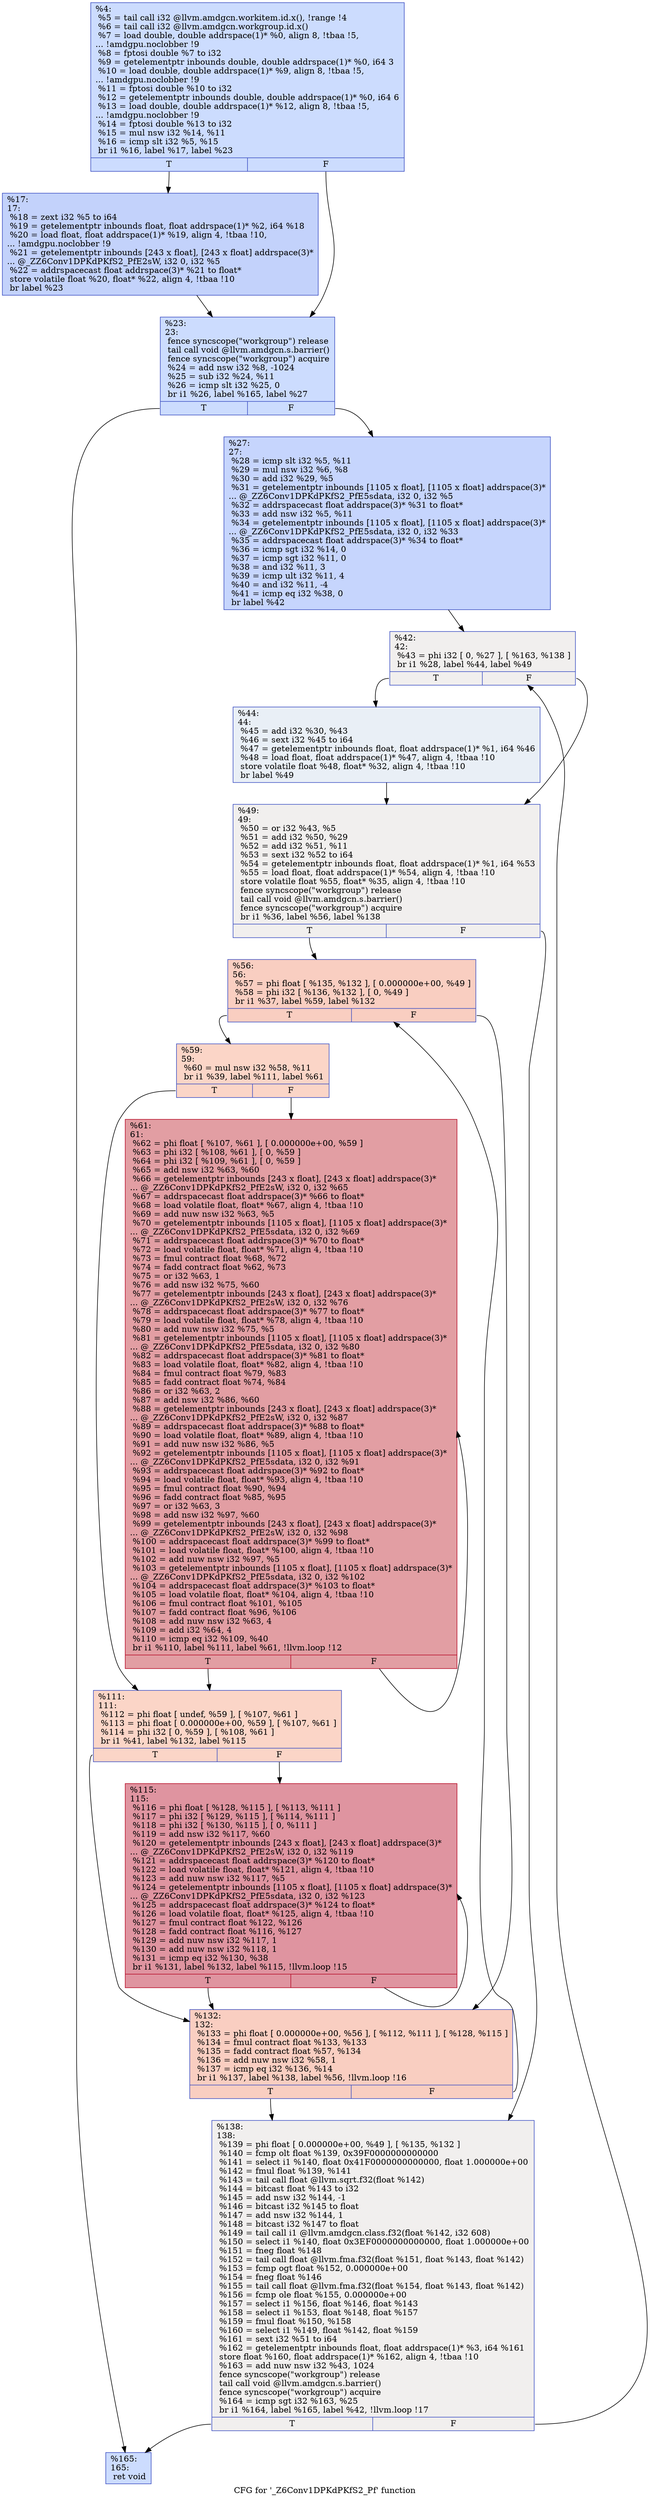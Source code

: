 digraph "CFG for '_Z6Conv1DPKdPKfS2_Pf' function" {
	label="CFG for '_Z6Conv1DPKdPKfS2_Pf' function";

	Node0x4fe00b0 [shape=record,color="#3d50c3ff", style=filled, fillcolor="#8caffe70",label="{%4:\l  %5 = tail call i32 @llvm.amdgcn.workitem.id.x(), !range !4\l  %6 = tail call i32 @llvm.amdgcn.workgroup.id.x()\l  %7 = load double, double addrspace(1)* %0, align 8, !tbaa !5,\l... !amdgpu.noclobber !9\l  %8 = fptosi double %7 to i32\l  %9 = getelementptr inbounds double, double addrspace(1)* %0, i64 3\l  %10 = load double, double addrspace(1)* %9, align 8, !tbaa !5,\l... !amdgpu.noclobber !9\l  %11 = fptosi double %10 to i32\l  %12 = getelementptr inbounds double, double addrspace(1)* %0, i64 6\l  %13 = load double, double addrspace(1)* %12, align 8, !tbaa !5,\l... !amdgpu.noclobber !9\l  %14 = fptosi double %13 to i32\l  %15 = mul nsw i32 %14, %11\l  %16 = icmp slt i32 %5, %15\l  br i1 %16, label %17, label %23\l|{<s0>T|<s1>F}}"];
	Node0x4fe00b0:s0 -> Node0x4fe1450;
	Node0x4fe00b0:s1 -> Node0x4fe2ce0;
	Node0x4fe1450 [shape=record,color="#3d50c3ff", style=filled, fillcolor="#779af770",label="{%17:\l17:                                               \l  %18 = zext i32 %5 to i64\l  %19 = getelementptr inbounds float, float addrspace(1)* %2, i64 %18\l  %20 = load float, float addrspace(1)* %19, align 4, !tbaa !10,\l... !amdgpu.noclobber !9\l  %21 = getelementptr inbounds [243 x float], [243 x float] addrspace(3)*\l... @_ZZ6Conv1DPKdPKfS2_PfE2sW, i32 0, i32 %5\l  %22 = addrspacecast float addrspace(3)* %21 to float*\l  store volatile float %20, float* %22, align 4, !tbaa !10\l  br label %23\l}"];
	Node0x4fe1450 -> Node0x4fe2ce0;
	Node0x4fe2ce0 [shape=record,color="#3d50c3ff", style=filled, fillcolor="#8caffe70",label="{%23:\l23:                                               \l  fence syncscope(\"workgroup\") release\l  tail call void @llvm.amdgcn.s.barrier()\l  fence syncscope(\"workgroup\") acquire\l  %24 = add nsw i32 %8, -1024\l  %25 = sub i32 %24, %11\l  %26 = icmp slt i32 %25, 0\l  br i1 %26, label %165, label %27\l|{<s0>T|<s1>F}}"];
	Node0x4fe2ce0:s0 -> Node0x4fe3de0;
	Node0x4fe2ce0:s1 -> Node0x4fe3e30;
	Node0x4fe3e30 [shape=record,color="#3d50c3ff", style=filled, fillcolor="#7ea1fa70",label="{%27:\l27:                                               \l  %28 = icmp slt i32 %5, %11\l  %29 = mul nsw i32 %6, %8\l  %30 = add i32 %29, %5\l  %31 = getelementptr inbounds [1105 x float], [1105 x float] addrspace(3)*\l... @_ZZ6Conv1DPKdPKfS2_PfE5sdata, i32 0, i32 %5\l  %32 = addrspacecast float addrspace(3)* %31 to float*\l  %33 = add nsw i32 %5, %11\l  %34 = getelementptr inbounds [1105 x float], [1105 x float] addrspace(3)*\l... @_ZZ6Conv1DPKdPKfS2_PfE5sdata, i32 0, i32 %33\l  %35 = addrspacecast float addrspace(3)* %34 to float*\l  %36 = icmp sgt i32 %14, 0\l  %37 = icmp sgt i32 %11, 0\l  %38 = and i32 %11, 3\l  %39 = icmp ult i32 %11, 4\l  %40 = and i32 %11, -4\l  %41 = icmp eq i32 %38, 0\l  br label %42\l}"];
	Node0x4fe3e30 -> Node0x4fe4920;
	Node0x4fe4920 [shape=record,color="#3d50c3ff", style=filled, fillcolor="#e0dbd870",label="{%42:\l42:                                               \l  %43 = phi i32 [ 0, %27 ], [ %163, %138 ]\l  br i1 %28, label %44, label %49\l|{<s0>T|<s1>F}}"];
	Node0x4fe4920:s0 -> Node0x4fe4b50;
	Node0x4fe4920:s1 -> Node0x4fe4be0;
	Node0x4fe4b50 [shape=record,color="#3d50c3ff", style=filled, fillcolor="#cedaeb70",label="{%44:\l44:                                               \l  %45 = add i32 %30, %43\l  %46 = sext i32 %45 to i64\l  %47 = getelementptr inbounds float, float addrspace(1)* %1, i64 %46\l  %48 = load float, float addrspace(1)* %47, align 4, !tbaa !10\l  store volatile float %48, float* %32, align 4, !tbaa !10\l  br label %49\l}"];
	Node0x4fe4b50 -> Node0x4fe4be0;
	Node0x4fe4be0 [shape=record,color="#3d50c3ff", style=filled, fillcolor="#e0dbd870",label="{%49:\l49:                                               \l  %50 = or i32 %43, %5\l  %51 = add i32 %50, %29\l  %52 = add i32 %51, %11\l  %53 = sext i32 %52 to i64\l  %54 = getelementptr inbounds float, float addrspace(1)* %1, i64 %53\l  %55 = load float, float addrspace(1)* %54, align 4, !tbaa !10\l  store volatile float %55, float* %35, align 4, !tbaa !10\l  fence syncscope(\"workgroup\") release\l  tail call void @llvm.amdgcn.s.barrier()\l  fence syncscope(\"workgroup\") acquire\l  br i1 %36, label %56, label %138\l|{<s0>T|<s1>F}}"];
	Node0x4fe4be0:s0 -> Node0x4fe5590;
	Node0x4fe4be0:s1 -> Node0x4fe4a10;
	Node0x4fe5590 [shape=record,color="#3d50c3ff", style=filled, fillcolor="#f2907270",label="{%56:\l56:                                               \l  %57 = phi float [ %135, %132 ], [ 0.000000e+00, %49 ]\l  %58 = phi i32 [ %136, %132 ], [ 0, %49 ]\l  br i1 %37, label %59, label %132\l|{<s0>T|<s1>F}}"];
	Node0x4fe5590:s0 -> Node0x4fe6300;
	Node0x4fe5590:s1 -> Node0x4fe5690;
	Node0x4fe6300 [shape=record,color="#3d50c3ff", style=filled, fillcolor="#f5a08170",label="{%59:\l59:                                               \l  %60 = mul nsw i32 %58, %11\l  br i1 %39, label %111, label %61\l|{<s0>T|<s1>F}}"];
	Node0x4fe6300:s0 -> Node0x4fe64d0;
	Node0x4fe6300:s1 -> Node0x4fe6520;
	Node0x4fe6520 [shape=record,color="#b70d28ff", style=filled, fillcolor="#be242e70",label="{%61:\l61:                                               \l  %62 = phi float [ %107, %61 ], [ 0.000000e+00, %59 ]\l  %63 = phi i32 [ %108, %61 ], [ 0, %59 ]\l  %64 = phi i32 [ %109, %61 ], [ 0, %59 ]\l  %65 = add nsw i32 %63, %60\l  %66 = getelementptr inbounds [243 x float], [243 x float] addrspace(3)*\l... @_ZZ6Conv1DPKdPKfS2_PfE2sW, i32 0, i32 %65\l  %67 = addrspacecast float addrspace(3)* %66 to float*\l  %68 = load volatile float, float* %67, align 4, !tbaa !10\l  %69 = add nuw nsw i32 %63, %5\l  %70 = getelementptr inbounds [1105 x float], [1105 x float] addrspace(3)*\l... @_ZZ6Conv1DPKdPKfS2_PfE5sdata, i32 0, i32 %69\l  %71 = addrspacecast float addrspace(3)* %70 to float*\l  %72 = load volatile float, float* %71, align 4, !tbaa !10\l  %73 = fmul contract float %68, %72\l  %74 = fadd contract float %62, %73\l  %75 = or i32 %63, 1\l  %76 = add nsw i32 %75, %60\l  %77 = getelementptr inbounds [243 x float], [243 x float] addrspace(3)*\l... @_ZZ6Conv1DPKdPKfS2_PfE2sW, i32 0, i32 %76\l  %78 = addrspacecast float addrspace(3)* %77 to float*\l  %79 = load volatile float, float* %78, align 4, !tbaa !10\l  %80 = add nuw nsw i32 %75, %5\l  %81 = getelementptr inbounds [1105 x float], [1105 x float] addrspace(3)*\l... @_ZZ6Conv1DPKdPKfS2_PfE5sdata, i32 0, i32 %80\l  %82 = addrspacecast float addrspace(3)* %81 to float*\l  %83 = load volatile float, float* %82, align 4, !tbaa !10\l  %84 = fmul contract float %79, %83\l  %85 = fadd contract float %74, %84\l  %86 = or i32 %63, 2\l  %87 = add nsw i32 %86, %60\l  %88 = getelementptr inbounds [243 x float], [243 x float] addrspace(3)*\l... @_ZZ6Conv1DPKdPKfS2_PfE2sW, i32 0, i32 %87\l  %89 = addrspacecast float addrspace(3)* %88 to float*\l  %90 = load volatile float, float* %89, align 4, !tbaa !10\l  %91 = add nuw nsw i32 %86, %5\l  %92 = getelementptr inbounds [1105 x float], [1105 x float] addrspace(3)*\l... @_ZZ6Conv1DPKdPKfS2_PfE5sdata, i32 0, i32 %91\l  %93 = addrspacecast float addrspace(3)* %92 to float*\l  %94 = load volatile float, float* %93, align 4, !tbaa !10\l  %95 = fmul contract float %90, %94\l  %96 = fadd contract float %85, %95\l  %97 = or i32 %63, 3\l  %98 = add nsw i32 %97, %60\l  %99 = getelementptr inbounds [243 x float], [243 x float] addrspace(3)*\l... @_ZZ6Conv1DPKdPKfS2_PfE2sW, i32 0, i32 %98\l  %100 = addrspacecast float addrspace(3)* %99 to float*\l  %101 = load volatile float, float* %100, align 4, !tbaa !10\l  %102 = add nuw nsw i32 %97, %5\l  %103 = getelementptr inbounds [1105 x float], [1105 x float] addrspace(3)*\l... @_ZZ6Conv1DPKdPKfS2_PfE5sdata, i32 0, i32 %102\l  %104 = addrspacecast float addrspace(3)* %103 to float*\l  %105 = load volatile float, float* %104, align 4, !tbaa !10\l  %106 = fmul contract float %101, %105\l  %107 = fadd contract float %96, %106\l  %108 = add nuw nsw i32 %63, 4\l  %109 = add i32 %64, 4\l  %110 = icmp eq i32 %109, %40\l  br i1 %110, label %111, label %61, !llvm.loop !12\l|{<s0>T|<s1>F}}"];
	Node0x4fe6520:s0 -> Node0x4fe64d0;
	Node0x4fe6520:s1 -> Node0x4fe6520;
	Node0x4fe64d0 [shape=record,color="#3d50c3ff", style=filled, fillcolor="#f5a08170",label="{%111:\l111:                                              \l  %112 = phi float [ undef, %59 ], [ %107, %61 ]\l  %113 = phi float [ 0.000000e+00, %59 ], [ %107, %61 ]\l  %114 = phi i32 [ 0, %59 ], [ %108, %61 ]\l  br i1 %41, label %132, label %115\l|{<s0>T|<s1>F}}"];
	Node0x4fe64d0:s0 -> Node0x4fe5690;
	Node0x4fe64d0:s1 -> Node0x4fe8900;
	Node0x4fe8900 [shape=record,color="#b70d28ff", style=filled, fillcolor="#b70d2870",label="{%115:\l115:                                              \l  %116 = phi float [ %128, %115 ], [ %113, %111 ]\l  %117 = phi i32 [ %129, %115 ], [ %114, %111 ]\l  %118 = phi i32 [ %130, %115 ], [ 0, %111 ]\l  %119 = add nsw i32 %117, %60\l  %120 = getelementptr inbounds [243 x float], [243 x float] addrspace(3)*\l... @_ZZ6Conv1DPKdPKfS2_PfE2sW, i32 0, i32 %119\l  %121 = addrspacecast float addrspace(3)* %120 to float*\l  %122 = load volatile float, float* %121, align 4, !tbaa !10\l  %123 = add nuw nsw i32 %117, %5\l  %124 = getelementptr inbounds [1105 x float], [1105 x float] addrspace(3)*\l... @_ZZ6Conv1DPKdPKfS2_PfE5sdata, i32 0, i32 %123\l  %125 = addrspacecast float addrspace(3)* %124 to float*\l  %126 = load volatile float, float* %125, align 4, !tbaa !10\l  %127 = fmul contract float %122, %126\l  %128 = fadd contract float %116, %127\l  %129 = add nuw nsw i32 %117, 1\l  %130 = add nuw nsw i32 %118, 1\l  %131 = icmp eq i32 %130, %38\l  br i1 %131, label %132, label %115, !llvm.loop !15\l|{<s0>T|<s1>F}}"];
	Node0x4fe8900:s0 -> Node0x4fe5690;
	Node0x4fe8900:s1 -> Node0x4fe8900;
	Node0x4fe5690 [shape=record,color="#3d50c3ff", style=filled, fillcolor="#f2907270",label="{%132:\l132:                                              \l  %133 = phi float [ 0.000000e+00, %56 ], [ %112, %111 ], [ %128, %115 ]\l  %134 = fmul contract float %133, %133\l  %135 = fadd contract float %57, %134\l  %136 = add nuw nsw i32 %58, 1\l  %137 = icmp eq i32 %136, %14\l  br i1 %137, label %138, label %56, !llvm.loop !16\l|{<s0>T|<s1>F}}"];
	Node0x4fe5690:s0 -> Node0x4fe4a10;
	Node0x4fe5690:s1 -> Node0x4fe5590;
	Node0x4fe4a10 [shape=record,color="#3d50c3ff", style=filled, fillcolor="#e0dbd870",label="{%138:\l138:                                              \l  %139 = phi float [ 0.000000e+00, %49 ], [ %135, %132 ]\l  %140 = fcmp olt float %139, 0x39F0000000000000\l  %141 = select i1 %140, float 0x41F0000000000000, float 1.000000e+00\l  %142 = fmul float %139, %141\l  %143 = tail call float @llvm.sqrt.f32(float %142)\l  %144 = bitcast float %143 to i32\l  %145 = add nsw i32 %144, -1\l  %146 = bitcast i32 %145 to float\l  %147 = add nsw i32 %144, 1\l  %148 = bitcast i32 %147 to float\l  %149 = tail call i1 @llvm.amdgcn.class.f32(float %142, i32 608)\l  %150 = select i1 %140, float 0x3EF0000000000000, float 1.000000e+00\l  %151 = fneg float %148\l  %152 = tail call float @llvm.fma.f32(float %151, float %143, float %142)\l  %153 = fcmp ogt float %152, 0.000000e+00\l  %154 = fneg float %146\l  %155 = tail call float @llvm.fma.f32(float %154, float %143, float %142)\l  %156 = fcmp ole float %155, 0.000000e+00\l  %157 = select i1 %156, float %146, float %143\l  %158 = select i1 %153, float %148, float %157\l  %159 = fmul float %150, %158\l  %160 = select i1 %149, float %142, float %159\l  %161 = sext i32 %51 to i64\l  %162 = getelementptr inbounds float, float addrspace(1)* %3, i64 %161\l  store float %160, float addrspace(1)* %162, align 4, !tbaa !10\l  %163 = add nuw nsw i32 %43, 1024\l  fence syncscope(\"workgroup\") release\l  tail call void @llvm.amdgcn.s.barrier()\l  fence syncscope(\"workgroup\") acquire\l  %164 = icmp sgt i32 %163, %25\l  br i1 %164, label %165, label %42, !llvm.loop !17\l|{<s0>T|<s1>F}}"];
	Node0x4fe4a10:s0 -> Node0x4fe3de0;
	Node0x4fe4a10:s1 -> Node0x4fe4920;
	Node0x4fe3de0 [shape=record,color="#3d50c3ff", style=filled, fillcolor="#8caffe70",label="{%165:\l165:                                              \l  ret void\l}"];
}
